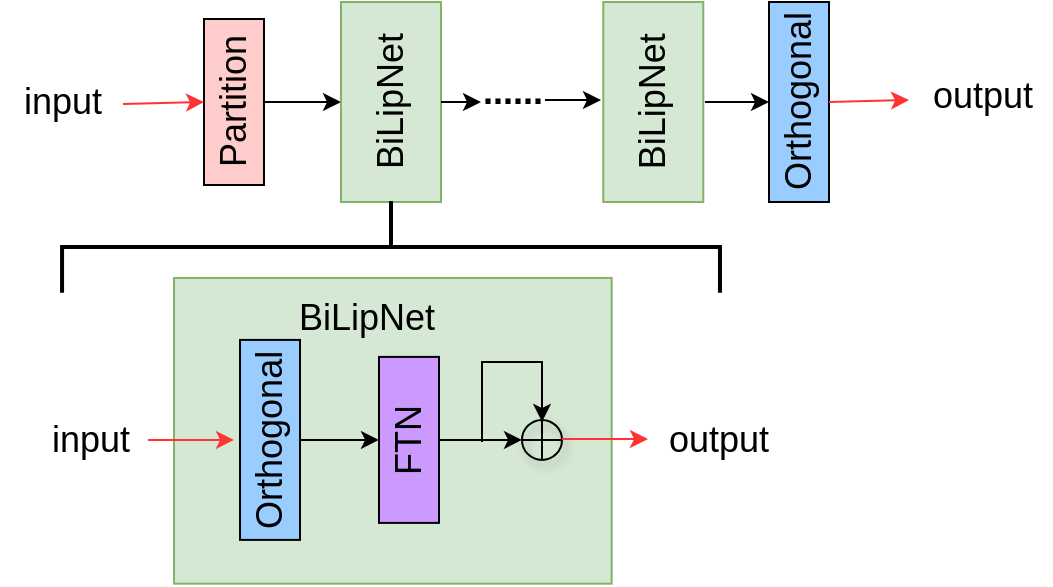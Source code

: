 <mxfile version="27.1.6">
  <diagram name="第 1 页" id="12M5Myu7l8NUgM6UxuhZ">
    <mxGraphModel dx="674" dy="438" grid="1" gridSize="10" guides="1" tooltips="1" connect="1" arrows="1" fold="1" page="1" pageScale="1" pageWidth="827" pageHeight="1169" math="0" shadow="0">
      <root>
        <mxCell id="0" />
        <mxCell id="1" parent="0" />
        <mxCell id="n2hKNjZKLiZzbII2VU98-11" value="&lt;font style=&quot;font-size: 18px;&quot;&gt;Partition&lt;/font&gt;" style="rounded=0;whiteSpace=wrap;html=1;fillColor=#FFCCCC;rotation=-90;" vertex="1" parent="1">
          <mxGeometry x="170.5" y="70" width="83" height="30" as="geometry" />
        </mxCell>
        <mxCell id="n2hKNjZKLiZzbII2VU98-12" value="" style="endArrow=classic;html=1;rounded=0;exitX=0.5;exitY=1;exitDx=0;exitDy=0;entryX=0.5;entryY=0;entryDx=0;entryDy=0;" edge="1" parent="1" source="n2hKNjZKLiZzbII2VU98-11" target="n2hKNjZKLiZzbII2VU98-48">
          <mxGeometry width="50" height="50" relative="1" as="geometry">
            <mxPoint x="584.5" y="300" as="sourcePoint" />
            <mxPoint x="205.5" y="121" as="targetPoint" />
          </mxGeometry>
        </mxCell>
        <mxCell id="n2hKNjZKLiZzbII2VU98-36" value="" style="endArrow=classic;html=1;rounded=0;fillColor=#FF3333;strokeColor=#FF3333;entryX=0.5;entryY=0;entryDx=0;entryDy=0;exitX=1.017;exitY=0.525;exitDx=0;exitDy=0;exitPerimeter=0;" edge="1" parent="1" source="n2hKNjZKLiZzbII2VU98-38" target="n2hKNjZKLiZzbII2VU98-11">
          <mxGeometry width="50" height="50" relative="1" as="geometry">
            <mxPoint x="165.5" y="90" as="sourcePoint" />
            <mxPoint x="195.5" y="70" as="targetPoint" />
          </mxGeometry>
        </mxCell>
        <mxCell id="n2hKNjZKLiZzbII2VU98-38" value="&lt;font style=&quot;font-size: 18px;&quot;&gt;input&lt;/font&gt;" style="text;html=1;align=center;verticalAlign=middle;resizable=0;points=[];autosize=1;strokeColor=none;fillColor=none;" vertex="1" parent="1">
          <mxGeometry x="95.5" y="65" width="60" height="40" as="geometry" />
        </mxCell>
        <mxCell id="n2hKNjZKLiZzbII2VU98-48" value="&lt;font style=&quot;font-size: 18px;&quot;&gt;BiLipNet&lt;/font&gt;" style="rounded=0;whiteSpace=wrap;html=1;fillColor=#d5e8d4;rotation=-90;strokeColor=#82b366;" vertex="1" parent="1">
          <mxGeometry x="240.5" y="60" width="100" height="50" as="geometry" />
        </mxCell>
        <mxCell id="n2hKNjZKLiZzbII2VU98-49" value="" style="rounded=0;whiteSpace=wrap;html=1;fillColor=#d5e8d4;rotation=-90;strokeColor=#82b366;" vertex="1" parent="1">
          <mxGeometry x="215" y="140" width="152.85" height="218.81" as="geometry" />
        </mxCell>
        <mxCell id="n2hKNjZKLiZzbII2VU98-50" value="&lt;font style=&quot;font-size: 18px;&quot;&gt;Orthogonal&lt;/font&gt;" style="rounded=0;whiteSpace=wrap;html=1;fillColor=#99CCFF;rotation=-90;" vertex="1" parent="1">
          <mxGeometry x="180" y="238.95" width="100" height="30" as="geometry" />
        </mxCell>
        <mxCell id="n2hKNjZKLiZzbII2VU98-52" value="&lt;font style=&quot;font-size: 18px;&quot;&gt;FTN&lt;/font&gt;" style="rounded=0;whiteSpace=wrap;html=1;fillColor=#CC99FF;rotation=-90;" vertex="1" parent="1">
          <mxGeometry x="258" y="238.95" width="83" height="30" as="geometry" />
        </mxCell>
        <mxCell id="n2hKNjZKLiZzbII2VU98-53" value="" style="endArrow=classic;html=1;rounded=0;exitX=0.5;exitY=1;exitDx=0;exitDy=0;entryX=0.5;entryY=0;entryDx=0;entryDy=0;" edge="1" parent="1" source="n2hKNjZKLiZzbII2VU98-50" target="n2hKNjZKLiZzbII2VU98-52">
          <mxGeometry width="50" height="50" relative="1" as="geometry">
            <mxPoint x="458" y="491.95" as="sourcePoint" />
            <mxPoint x="508" y="441.95" as="targetPoint" />
          </mxGeometry>
        </mxCell>
        <mxCell id="n2hKNjZKLiZzbII2VU98-54" value="" style="endArrow=classic;html=1;rounded=0;exitX=0.5;exitY=1;exitDx=0;exitDy=0;entryX=0;entryY=0.5;entryDx=0;entryDy=0;" edge="1" parent="1" source="n2hKNjZKLiZzbII2VU98-52" target="n2hKNjZKLiZzbII2VU98-56">
          <mxGeometry width="50" height="50" relative="1" as="geometry">
            <mxPoint x="458" y="491.95" as="sourcePoint" />
            <mxPoint x="158" y="387.95" as="targetPoint" />
          </mxGeometry>
        </mxCell>
        <mxCell id="n2hKNjZKLiZzbII2VU98-56" value="" style="ellipse;whiteSpace=wrap;html=1;aspect=fixed;shadow=1;fillColor=none;" vertex="1" parent="1">
          <mxGeometry x="356" y="243.95" width="20" height="20" as="geometry" />
        </mxCell>
        <mxCell id="n2hKNjZKLiZzbII2VU98-57" value="" style="endArrow=none;html=1;rounded=0;exitX=0;exitY=0.5;exitDx=0;exitDy=0;entryX=1;entryY=0.5;entryDx=0;entryDy=0;" edge="1" parent="1" source="n2hKNjZKLiZzbII2VU98-56" target="n2hKNjZKLiZzbII2VU98-56">
          <mxGeometry width="50" height="50" relative="1" as="geometry">
            <mxPoint x="536" y="368.95" as="sourcePoint" />
            <mxPoint x="586" y="318.95" as="targetPoint" />
          </mxGeometry>
        </mxCell>
        <mxCell id="n2hKNjZKLiZzbII2VU98-58" value="" style="endArrow=none;html=1;rounded=0;exitX=0.5;exitY=1;exitDx=0;exitDy=0;entryX=0.5;entryY=0;entryDx=0;entryDy=0;" edge="1" parent="1" source="n2hKNjZKLiZzbII2VU98-56" target="n2hKNjZKLiZzbII2VU98-56">
          <mxGeometry width="50" height="50" relative="1" as="geometry">
            <mxPoint x="536" y="368.95" as="sourcePoint" />
            <mxPoint x="586" y="318.95" as="targetPoint" />
          </mxGeometry>
        </mxCell>
        <mxCell id="n2hKNjZKLiZzbII2VU98-59" value="" style="endArrow=classic;html=1;rounded=0;" edge="1" parent="1">
          <mxGeometry width="50" height="50" relative="1" as="geometry">
            <mxPoint x="336" y="254.95" as="sourcePoint" />
            <mxPoint x="366" y="244.95" as="targetPoint" />
            <Array as="points">
              <mxPoint x="336" y="214.95" />
              <mxPoint x="366" y="214.95" />
            </Array>
          </mxGeometry>
        </mxCell>
        <mxCell id="n2hKNjZKLiZzbII2VU98-60" value="&lt;font style=&quot;font-size: 18px;&quot;&gt;BiLipNet&lt;/font&gt;" style="text;html=1;align=center;verticalAlign=middle;resizable=0;points=[];autosize=1;strokeColor=none;fillColor=none;" vertex="1" parent="1">
          <mxGeometry x="233" y="172.85" width="90" height="40" as="geometry" />
        </mxCell>
        <mxCell id="n2hKNjZKLiZzbII2VU98-61" value="" style="endArrow=classic;html=1;rounded=0;fillColor=#FF3333;strokeColor=#FF3333;entryX=0.5;entryY=0;entryDx=0;entryDy=0;exitX=0.983;exitY=0.5;exitDx=0;exitDy=0;exitPerimeter=0;" edge="1" parent="1" source="n2hKNjZKLiZzbII2VU98-62">
          <mxGeometry width="50" height="50" relative="1" as="geometry">
            <mxPoint x="221" y="208.95" as="sourcePoint" />
            <mxPoint x="212" y="253.95" as="targetPoint" />
          </mxGeometry>
        </mxCell>
        <mxCell id="n2hKNjZKLiZzbII2VU98-62" value="&lt;font style=&quot;font-size: 18px;&quot;&gt;input&lt;/font&gt;" style="text;html=1;align=center;verticalAlign=middle;resizable=0;points=[];autosize=1;strokeColor=none;fillColor=none;" vertex="1" parent="1">
          <mxGeometry x="110" y="233.95" width="60" height="40" as="geometry" />
        </mxCell>
        <mxCell id="n2hKNjZKLiZzbII2VU98-63" value="" style="endArrow=classic;html=1;rounded=0;fillColor=#FF3333;strokeColor=#FF3333;entryX=0.5;entryY=0;entryDx=0;entryDy=0;exitX=0.983;exitY=0.5;exitDx=0;exitDy=0;exitPerimeter=0;" edge="1" parent="1">
          <mxGeometry width="50" height="50" relative="1" as="geometry">
            <mxPoint x="376" y="253.45" as="sourcePoint" />
            <mxPoint x="419" y="253.55" as="targetPoint" />
          </mxGeometry>
        </mxCell>
        <mxCell id="n2hKNjZKLiZzbII2VU98-64" value="&lt;font style=&quot;font-size: 18px;&quot;&gt;output&lt;/font&gt;" style="text;html=1;align=center;verticalAlign=middle;resizable=0;points=[];autosize=1;strokeColor=none;fillColor=none;" vertex="1" parent="1">
          <mxGeometry x="419" y="233.95" width="70" height="40" as="geometry" />
        </mxCell>
        <mxCell id="n2hKNjZKLiZzbII2VU98-65" value="" style="endArrow=classic;html=1;rounded=0;exitX=0.5;exitY=1;exitDx=0;exitDy=0;" edge="1" parent="1" source="n2hKNjZKLiZzbII2VU98-48">
          <mxGeometry width="50" height="50" relative="1" as="geometry">
            <mxPoint x="355.5" y="80" as="sourcePoint" />
            <mxPoint x="335.5" y="85" as="targetPoint" />
          </mxGeometry>
        </mxCell>
        <mxCell id="n2hKNjZKLiZzbII2VU98-68" value="&lt;font style=&quot;font-size: 18px;&quot;&gt;&lt;b&gt;......&lt;/b&gt;&lt;/font&gt;" style="text;html=1;align=center;verticalAlign=middle;resizable=0;points=[];autosize=1;strokeColor=none;fillColor=none;" vertex="1" parent="1">
          <mxGeometry x="325.5" y="60" width="50" height="40" as="geometry" />
        </mxCell>
        <mxCell id="n2hKNjZKLiZzbII2VU98-69" value="" style="endArrow=classic;html=1;rounded=0;exitX=0.92;exitY=0.675;exitDx=0;exitDy=0;exitPerimeter=0;" edge="1" parent="1">
          <mxGeometry width="50" height="50" relative="1" as="geometry">
            <mxPoint x="367.5" y="84" as="sourcePoint" />
            <mxPoint x="395.5" y="84" as="targetPoint" />
          </mxGeometry>
        </mxCell>
        <mxCell id="n2hKNjZKLiZzbII2VU98-71" value="&lt;font style=&quot;font-size: 18px;&quot;&gt;BiLipNet&lt;/font&gt;" style="rounded=0;whiteSpace=wrap;html=1;fillColor=#d5e8d4;rotation=-90;strokeColor=#82b366;" vertex="1" parent="1">
          <mxGeometry x="371.65" y="60" width="100" height="50" as="geometry" />
        </mxCell>
        <mxCell id="n2hKNjZKLiZzbII2VU98-72" value="&lt;font style=&quot;font-size: 18px;&quot;&gt;Orthogonal&lt;/font&gt;" style="rounded=0;whiteSpace=wrap;html=1;fillColor=#99CCFF;rotation=-90;" vertex="1" parent="1">
          <mxGeometry x="444.5" y="70" width="100" height="30" as="geometry" />
        </mxCell>
        <mxCell id="n2hKNjZKLiZzbII2VU98-73" value="" style="endArrow=classic;html=1;rounded=0;exitX=0.92;exitY=0.675;exitDx=0;exitDy=0;exitPerimeter=0;entryX=0.5;entryY=0;entryDx=0;entryDy=0;" edge="1" parent="1" target="n2hKNjZKLiZzbII2VU98-72">
          <mxGeometry width="50" height="50" relative="1" as="geometry">
            <mxPoint x="447.5" y="85" as="sourcePoint" />
            <mxPoint x="475.5" y="85" as="targetPoint" />
          </mxGeometry>
        </mxCell>
        <mxCell id="n2hKNjZKLiZzbII2VU98-74" value="" style="endArrow=classic;html=1;rounded=0;fillColor=#FF3333;strokeColor=#FF3333;entryX=-0.014;entryY=0.55;entryDx=0;entryDy=0;exitX=0.5;exitY=1;exitDx=0;exitDy=0;entryPerimeter=0;" edge="1" parent="1" source="n2hKNjZKLiZzbII2VU98-72" target="n2hKNjZKLiZzbII2VU98-76">
          <mxGeometry width="50" height="50" relative="1" as="geometry">
            <mxPoint x="513.5" y="83" as="sourcePoint" />
            <mxPoint x="556.5" y="83" as="targetPoint" />
          </mxGeometry>
        </mxCell>
        <mxCell id="n2hKNjZKLiZzbII2VU98-76" value="&lt;font style=&quot;font-size: 18px;&quot;&gt;output&lt;/font&gt;" style="text;html=1;align=center;verticalAlign=middle;resizable=0;points=[];autosize=1;strokeColor=none;fillColor=none;" vertex="1" parent="1">
          <mxGeometry x="550.5" y="62" width="70" height="40" as="geometry" />
        </mxCell>
        <mxCell id="n2hKNjZKLiZzbII2VU98-80" value="" style="strokeWidth=2;html=1;shape=mxgraph.flowchart.annotation_2;align=left;labelPosition=right;pointerEvents=1;rotation=90;" vertex="1" parent="1">
          <mxGeometry x="267.57" y="-7" width="45.87" height="328.95" as="geometry" />
        </mxCell>
      </root>
    </mxGraphModel>
  </diagram>
</mxfile>
